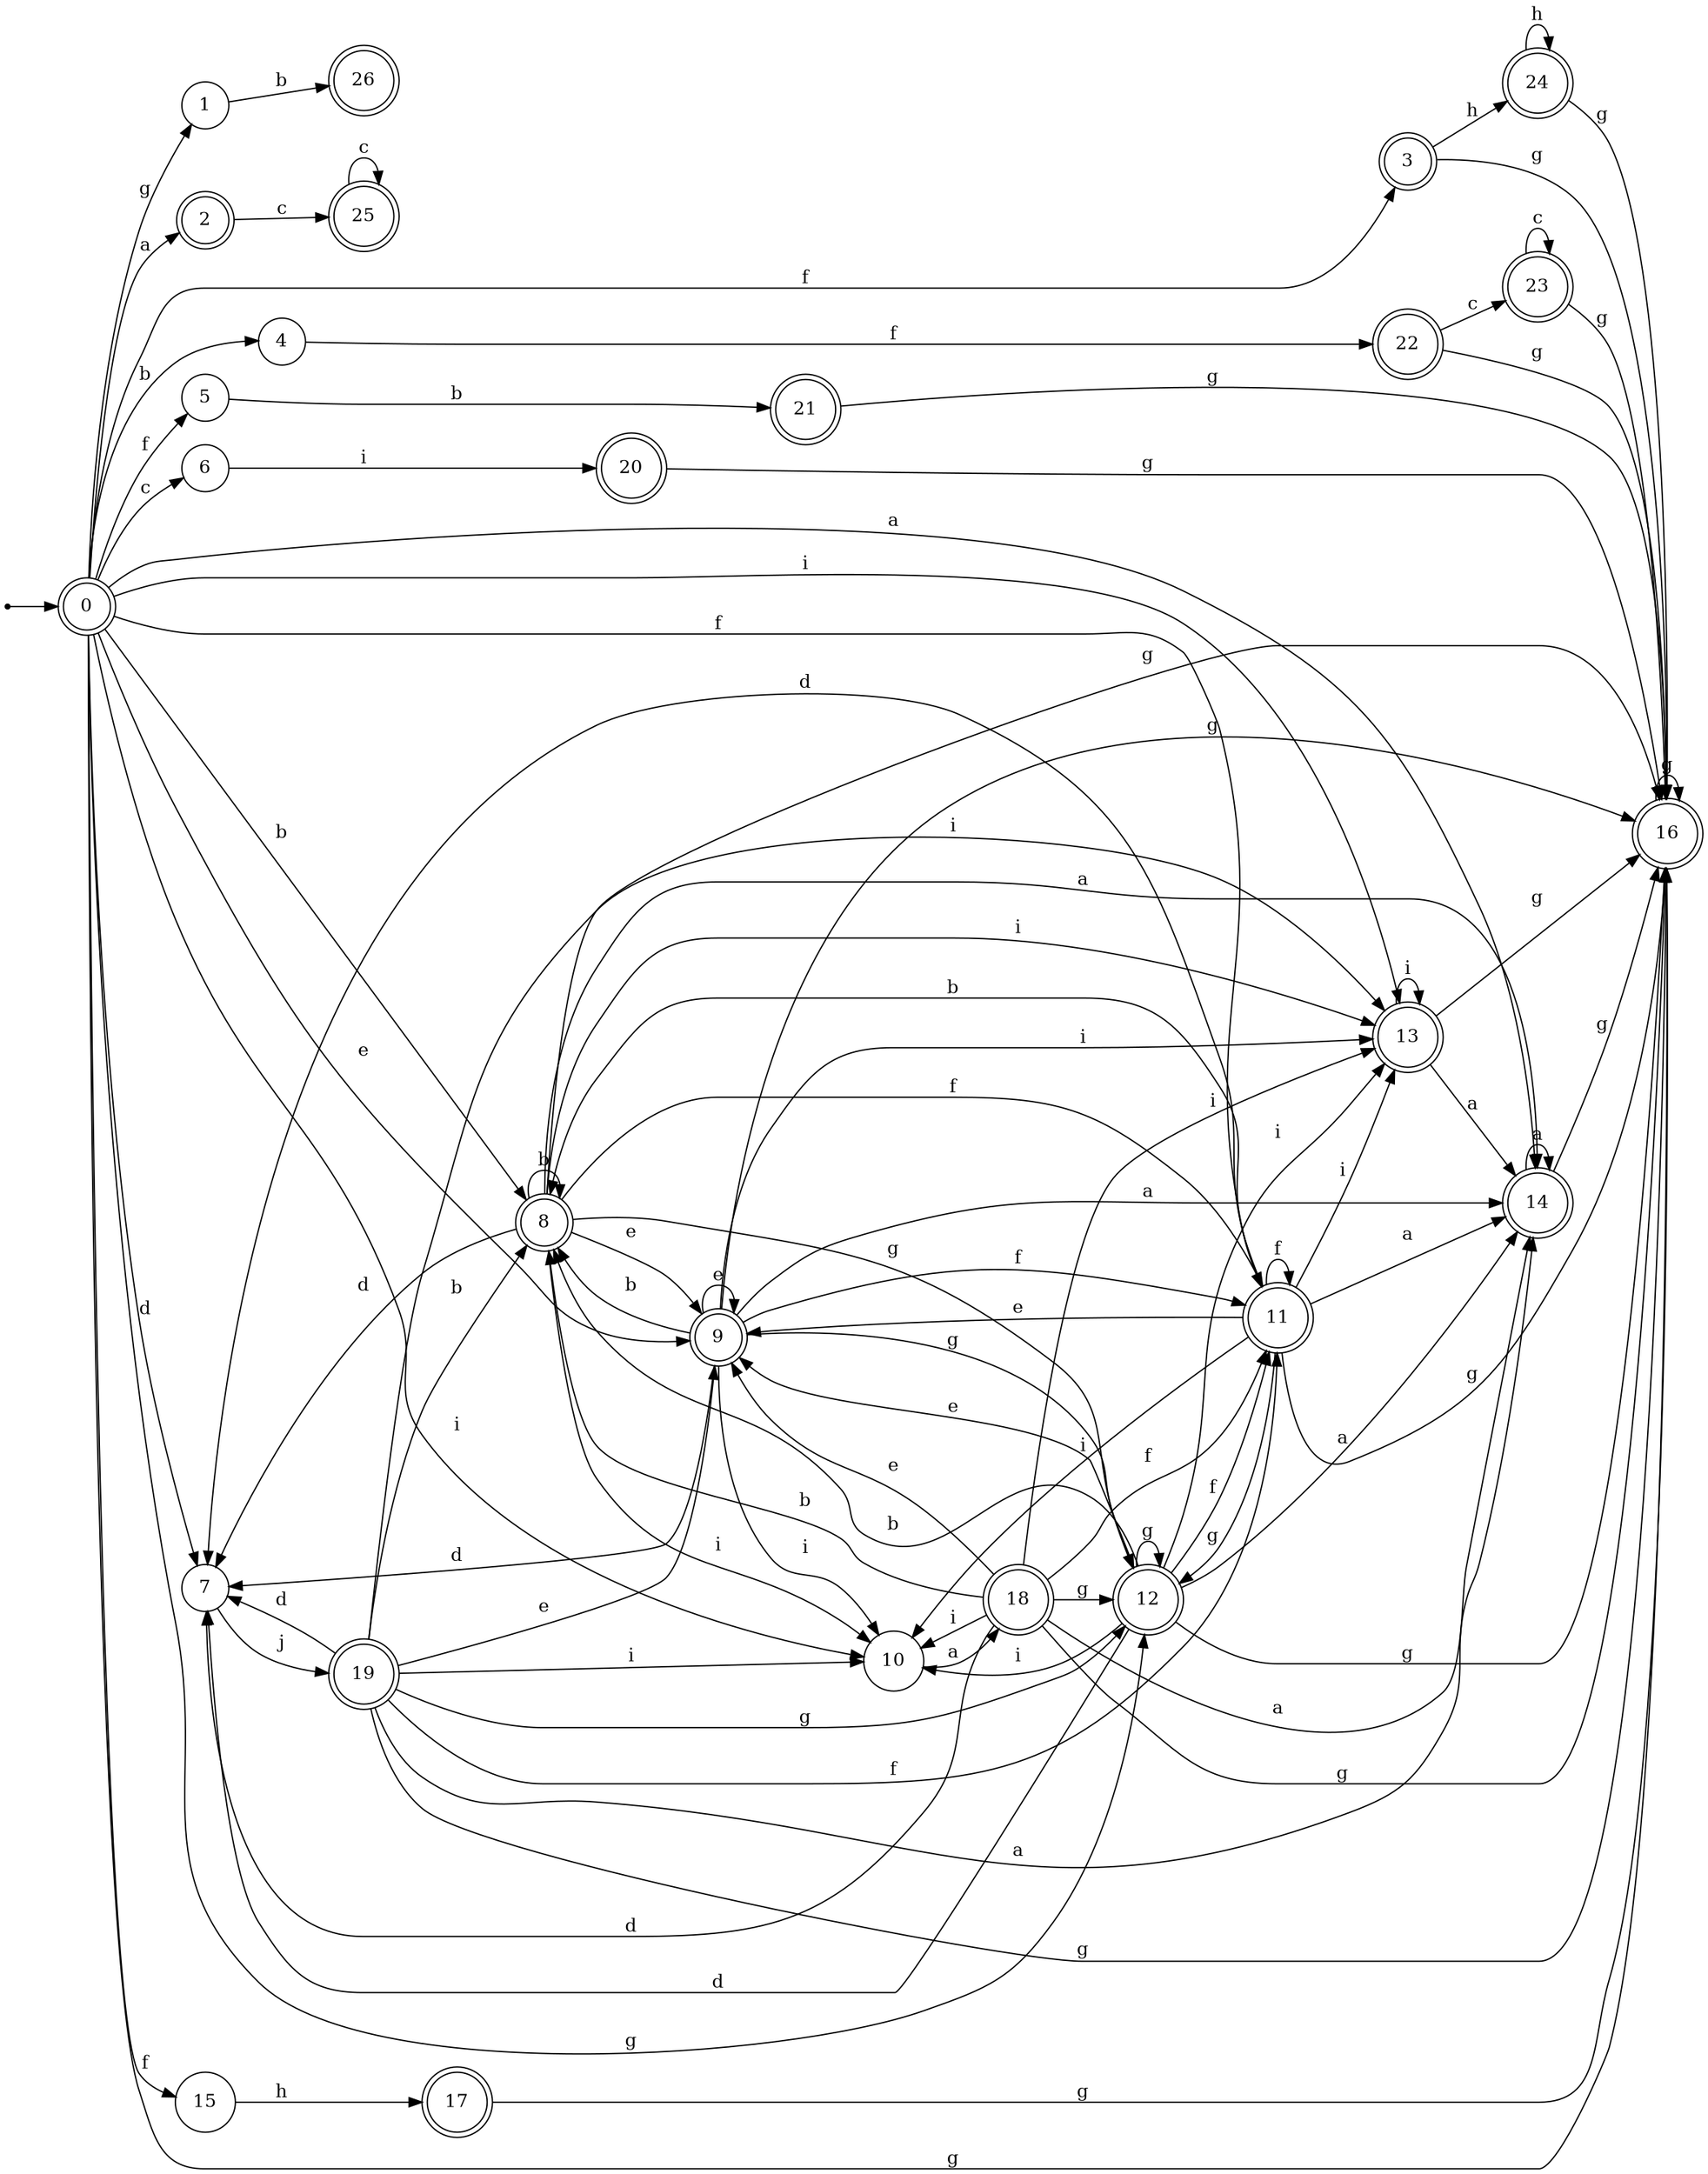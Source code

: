 digraph finite_state_machine {
rankdir=LR;
size="20,20";
node [shape = point]; "dummy0"
node [shape = doublecircle]; "0";"dummy0" -> "0";
node [shape = circle]; "1";
node [shape = doublecircle]; "2";node [shape = doublecircle]; "3";node [shape = circle]; "4";
node [shape = circle]; "5";
node [shape = circle]; "6";
node [shape = circle]; "7";
node [shape = doublecircle]; "8";node [shape = doublecircle]; "9";node [shape = circle]; "10";
node [shape = doublecircle]; "11";node [shape = doublecircle]; "12";node [shape = doublecircle]; "13";node [shape = doublecircle]; "14";node [shape = circle]; "15";
node [shape = doublecircle]; "16";node [shape = doublecircle]; "17";node [shape = doublecircle]; "18";node [shape = doublecircle]; "19";node [shape = doublecircle]; "20";node [shape = doublecircle]; "21";node [shape = doublecircle]; "22";node [shape = doublecircle]; "23";node [shape = doublecircle]; "24";node [shape = doublecircle]; "25";node [shape = doublecircle]; "26";"0" -> "16" [label = "g"];
 "0" -> "1" [label = "g"];
 "0" -> "12" [label = "g"];
 "0" -> "2" [label = "a"];
 "0" -> "14" [label = "a"];
 "0" -> "11" [label = "f"];
 "0" -> "3" [label = "f"];
 "0" -> "5" [label = "f"];
 "0" -> "15" [label = "f"];
 "0" -> "8" [label = "b"];
 "0" -> "4" [label = "b"];
 "0" -> "6" [label = "c"];
 "0" -> "7" [label = "d"];
 "0" -> "9" [label = "e"];
 "0" -> "10" [label = "i"];
 "0" -> "13" [label = "i"];
 "16" -> "16" [label = "g"];
 "15" -> "17" [label = "h"];
 "17" -> "16" [label = "g"];
 "14" -> "14" [label = "a"];
 "14" -> "16" [label = "g"];
 "13" -> "13" [label = "i"];
 "13" -> "14" [label = "a"];
 "13" -> "16" [label = "g"];
 "12" -> "16" [label = "g"];
 "12" -> "12" [label = "g"];
 "12" -> "7" [label = "d"];
 "12" -> "8" [label = "b"];
 "12" -> "9" [label = "e"];
 "12" -> "10" [label = "i"];
 "12" -> "13" [label = "i"];
 "12" -> "11" [label = "f"];
 "12" -> "14" [label = "a"];
 "11" -> "11" [label = "f"];
 "11" -> "7" [label = "d"];
 "11" -> "8" [label = "b"];
 "11" -> "9" [label = "e"];
 "11" -> "10" [label = "i"];
 "11" -> "13" [label = "i"];
 "11" -> "16" [label = "g"];
 "11" -> "12" [label = "g"];
 "11" -> "14" [label = "a"];
 "10" -> "18" [label = "a"];
 "18" -> "10" [label = "i"];
 "18" -> "13" [label = "i"];
 "18" -> "7" [label = "d"];
 "18" -> "8" [label = "b"];
 "18" -> "9" [label = "e"];
 "18" -> "11" [label = "f"];
 "18" -> "16" [label = "g"];
 "18" -> "12" [label = "g"];
 "18" -> "14" [label = "a"];
 "9" -> "9" [label = "e"];
 "9" -> "7" [label = "d"];
 "9" -> "8" [label = "b"];
 "9" -> "10" [label = "i"];
 "9" -> "13" [label = "i"];
 "9" -> "11" [label = "f"];
 "9" -> "16" [label = "g"];
 "9" -> "12" [label = "g"];
 "9" -> "14" [label = "a"];
 "8" -> "8" [label = "b"];
 "8" -> "7" [label = "d"];
 "8" -> "9" [label = "e"];
 "8" -> "10" [label = "i"];
 "8" -> "13" [label = "i"];
 "8" -> "11" [label = "f"];
 "8" -> "16" [label = "g"];
 "8" -> "12" [label = "g"];
 "8" -> "14" [label = "a"];
 "7" -> "19" [label = "j"];
 "19" -> "7" [label = "d"];
 "19" -> "8" [label = "b"];
 "19" -> "9" [label = "e"];
 "19" -> "10" [label = "i"];
 "19" -> "13" [label = "i"];
 "19" -> "11" [label = "f"];
 "19" -> "16" [label = "g"];
 "19" -> "12" [label = "g"];
 "19" -> "14" [label = "a"];
 "6" -> "20" [label = "i"];
 "20" -> "16" [label = "g"];
 "5" -> "21" [label = "b"];
 "21" -> "16" [label = "g"];
 "4" -> "22" [label = "f"];
 "22" -> "23" [label = "c"];
 "22" -> "16" [label = "g"];
 "23" -> "23" [label = "c"];
 "23" -> "16" [label = "g"];
 "3" -> "24" [label = "h"];
 "3" -> "16" [label = "g"];
 "24" -> "24" [label = "h"];
 "24" -> "16" [label = "g"];
 "2" -> "25" [label = "c"];
 "25" -> "25" [label = "c"];
 "1" -> "26" [label = "b"];
 }
